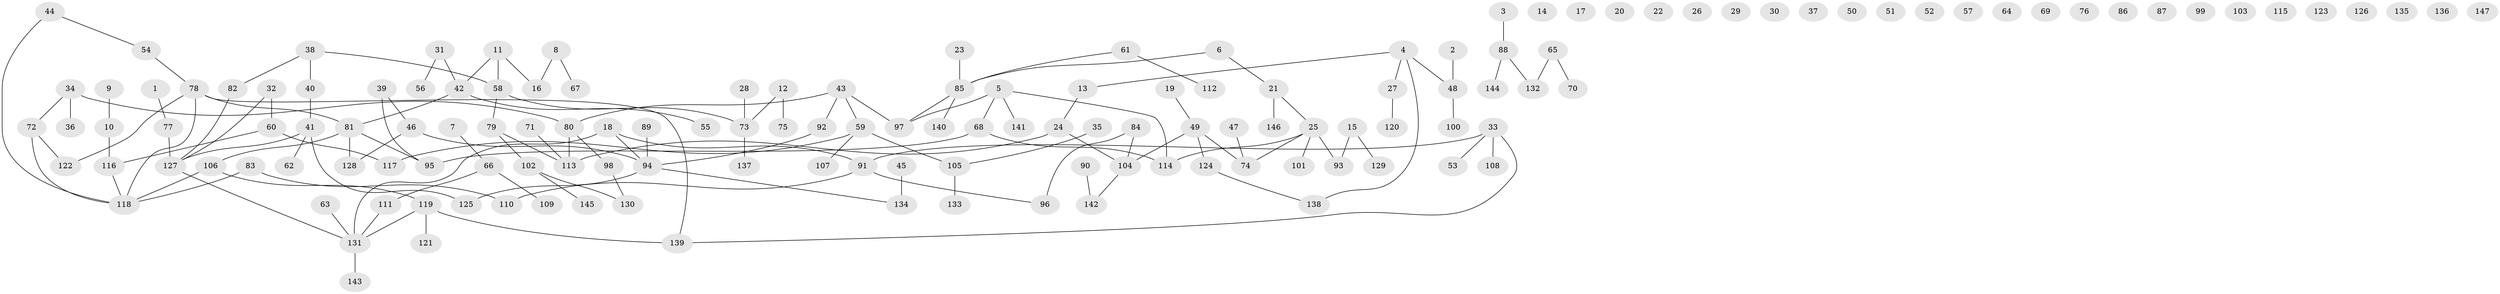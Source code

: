 // coarse degree distribution, {1: 0.29906542056074764, 2: 0.17757009345794392, 5: 0.056074766355140186, 4: 0.056074766355140186, 3: 0.12149532710280374, 0: 0.2336448598130841, 6: 0.028037383177570093, 7: 0.028037383177570093}
// Generated by graph-tools (version 1.1) at 2025/41/03/06/25 10:41:22]
// undirected, 147 vertices, 142 edges
graph export_dot {
graph [start="1"]
  node [color=gray90,style=filled];
  1;
  2;
  3;
  4;
  5;
  6;
  7;
  8;
  9;
  10;
  11;
  12;
  13;
  14;
  15;
  16;
  17;
  18;
  19;
  20;
  21;
  22;
  23;
  24;
  25;
  26;
  27;
  28;
  29;
  30;
  31;
  32;
  33;
  34;
  35;
  36;
  37;
  38;
  39;
  40;
  41;
  42;
  43;
  44;
  45;
  46;
  47;
  48;
  49;
  50;
  51;
  52;
  53;
  54;
  55;
  56;
  57;
  58;
  59;
  60;
  61;
  62;
  63;
  64;
  65;
  66;
  67;
  68;
  69;
  70;
  71;
  72;
  73;
  74;
  75;
  76;
  77;
  78;
  79;
  80;
  81;
  82;
  83;
  84;
  85;
  86;
  87;
  88;
  89;
  90;
  91;
  92;
  93;
  94;
  95;
  96;
  97;
  98;
  99;
  100;
  101;
  102;
  103;
  104;
  105;
  106;
  107;
  108;
  109;
  110;
  111;
  112;
  113;
  114;
  115;
  116;
  117;
  118;
  119;
  120;
  121;
  122;
  123;
  124;
  125;
  126;
  127;
  128;
  129;
  130;
  131;
  132;
  133;
  134;
  135;
  136;
  137;
  138;
  139;
  140;
  141;
  142;
  143;
  144;
  145;
  146;
  147;
  1 -- 77;
  2 -- 48;
  3 -- 88;
  4 -- 13;
  4 -- 27;
  4 -- 48;
  4 -- 138;
  5 -- 68;
  5 -- 97;
  5 -- 114;
  5 -- 141;
  6 -- 21;
  6 -- 85;
  7 -- 66;
  8 -- 16;
  8 -- 67;
  9 -- 10;
  10 -- 116;
  11 -- 16;
  11 -- 42;
  11 -- 58;
  12 -- 73;
  12 -- 75;
  13 -- 24;
  15 -- 93;
  15 -- 129;
  18 -- 91;
  18 -- 94;
  18 -- 131;
  19 -- 49;
  21 -- 25;
  21 -- 146;
  23 -- 85;
  24 -- 104;
  24 -- 113;
  25 -- 74;
  25 -- 93;
  25 -- 101;
  25 -- 114;
  27 -- 120;
  28 -- 73;
  31 -- 42;
  31 -- 56;
  32 -- 60;
  32 -- 127;
  33 -- 53;
  33 -- 91;
  33 -- 108;
  33 -- 139;
  34 -- 36;
  34 -- 72;
  34 -- 80;
  35 -- 105;
  38 -- 40;
  38 -- 58;
  38 -- 82;
  39 -- 46;
  39 -- 95;
  40 -- 41;
  41 -- 62;
  41 -- 125;
  41 -- 127;
  42 -- 55;
  42 -- 81;
  43 -- 59;
  43 -- 80;
  43 -- 92;
  43 -- 97;
  44 -- 54;
  44 -- 118;
  45 -- 134;
  46 -- 94;
  46 -- 128;
  47 -- 74;
  48 -- 100;
  49 -- 74;
  49 -- 104;
  49 -- 124;
  54 -- 78;
  58 -- 73;
  58 -- 79;
  59 -- 105;
  59 -- 107;
  59 -- 117;
  60 -- 116;
  60 -- 117;
  61 -- 85;
  61 -- 112;
  63 -- 131;
  65 -- 70;
  65 -- 132;
  66 -- 109;
  66 -- 111;
  68 -- 95;
  68 -- 114;
  71 -- 113;
  72 -- 118;
  72 -- 122;
  73 -- 137;
  77 -- 127;
  78 -- 81;
  78 -- 118;
  78 -- 122;
  78 -- 139;
  79 -- 102;
  79 -- 113;
  80 -- 98;
  80 -- 113;
  81 -- 95;
  81 -- 106;
  81 -- 128;
  82 -- 127;
  83 -- 110;
  83 -- 118;
  84 -- 96;
  84 -- 104;
  85 -- 97;
  85 -- 140;
  88 -- 132;
  88 -- 144;
  89 -- 94;
  90 -- 142;
  91 -- 96;
  91 -- 110;
  92 -- 94;
  94 -- 125;
  94 -- 134;
  98 -- 130;
  102 -- 130;
  102 -- 145;
  104 -- 142;
  105 -- 133;
  106 -- 118;
  106 -- 119;
  111 -- 131;
  116 -- 118;
  119 -- 121;
  119 -- 131;
  119 -- 139;
  124 -- 138;
  127 -- 131;
  131 -- 143;
}
